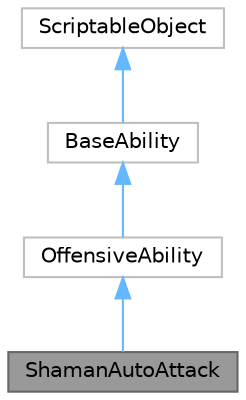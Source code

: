 digraph "ShamanAutoAttack"
{
 // LATEX_PDF_SIZE
  bgcolor="transparent";
  edge [fontname=Helvetica,fontsize=10,labelfontname=Helvetica,labelfontsize=10];
  node [fontname=Helvetica,fontsize=10,shape=box,height=0.2,width=0.4];
  Node1 [label="ShamanAutoAttack",height=0.2,width=0.4,color="gray40", fillcolor="grey60", style="filled", fontcolor="black",tooltip=" "];
  Node2 -> Node1 [dir="back",color="steelblue1",style="solid"];
  Node2 [label="OffensiveAbility",height=0.2,width=0.4,color="grey75", fillcolor="white", style="filled",URL="$class_offensive_ability.html",tooltip=" "];
  Node3 -> Node2 [dir="back",color="steelblue1",style="solid"];
  Node3 [label="BaseAbility",height=0.2,width=0.4,color="grey75", fillcolor="white", style="filled",URL="$class_base_ability.html",tooltip=" "];
  Node4 -> Node3 [dir="back",color="steelblue1",style="solid"];
  Node4 [label="ScriptableObject",height=0.2,width=0.4,color="grey75", fillcolor="white", style="filled",tooltip=" "];
}
